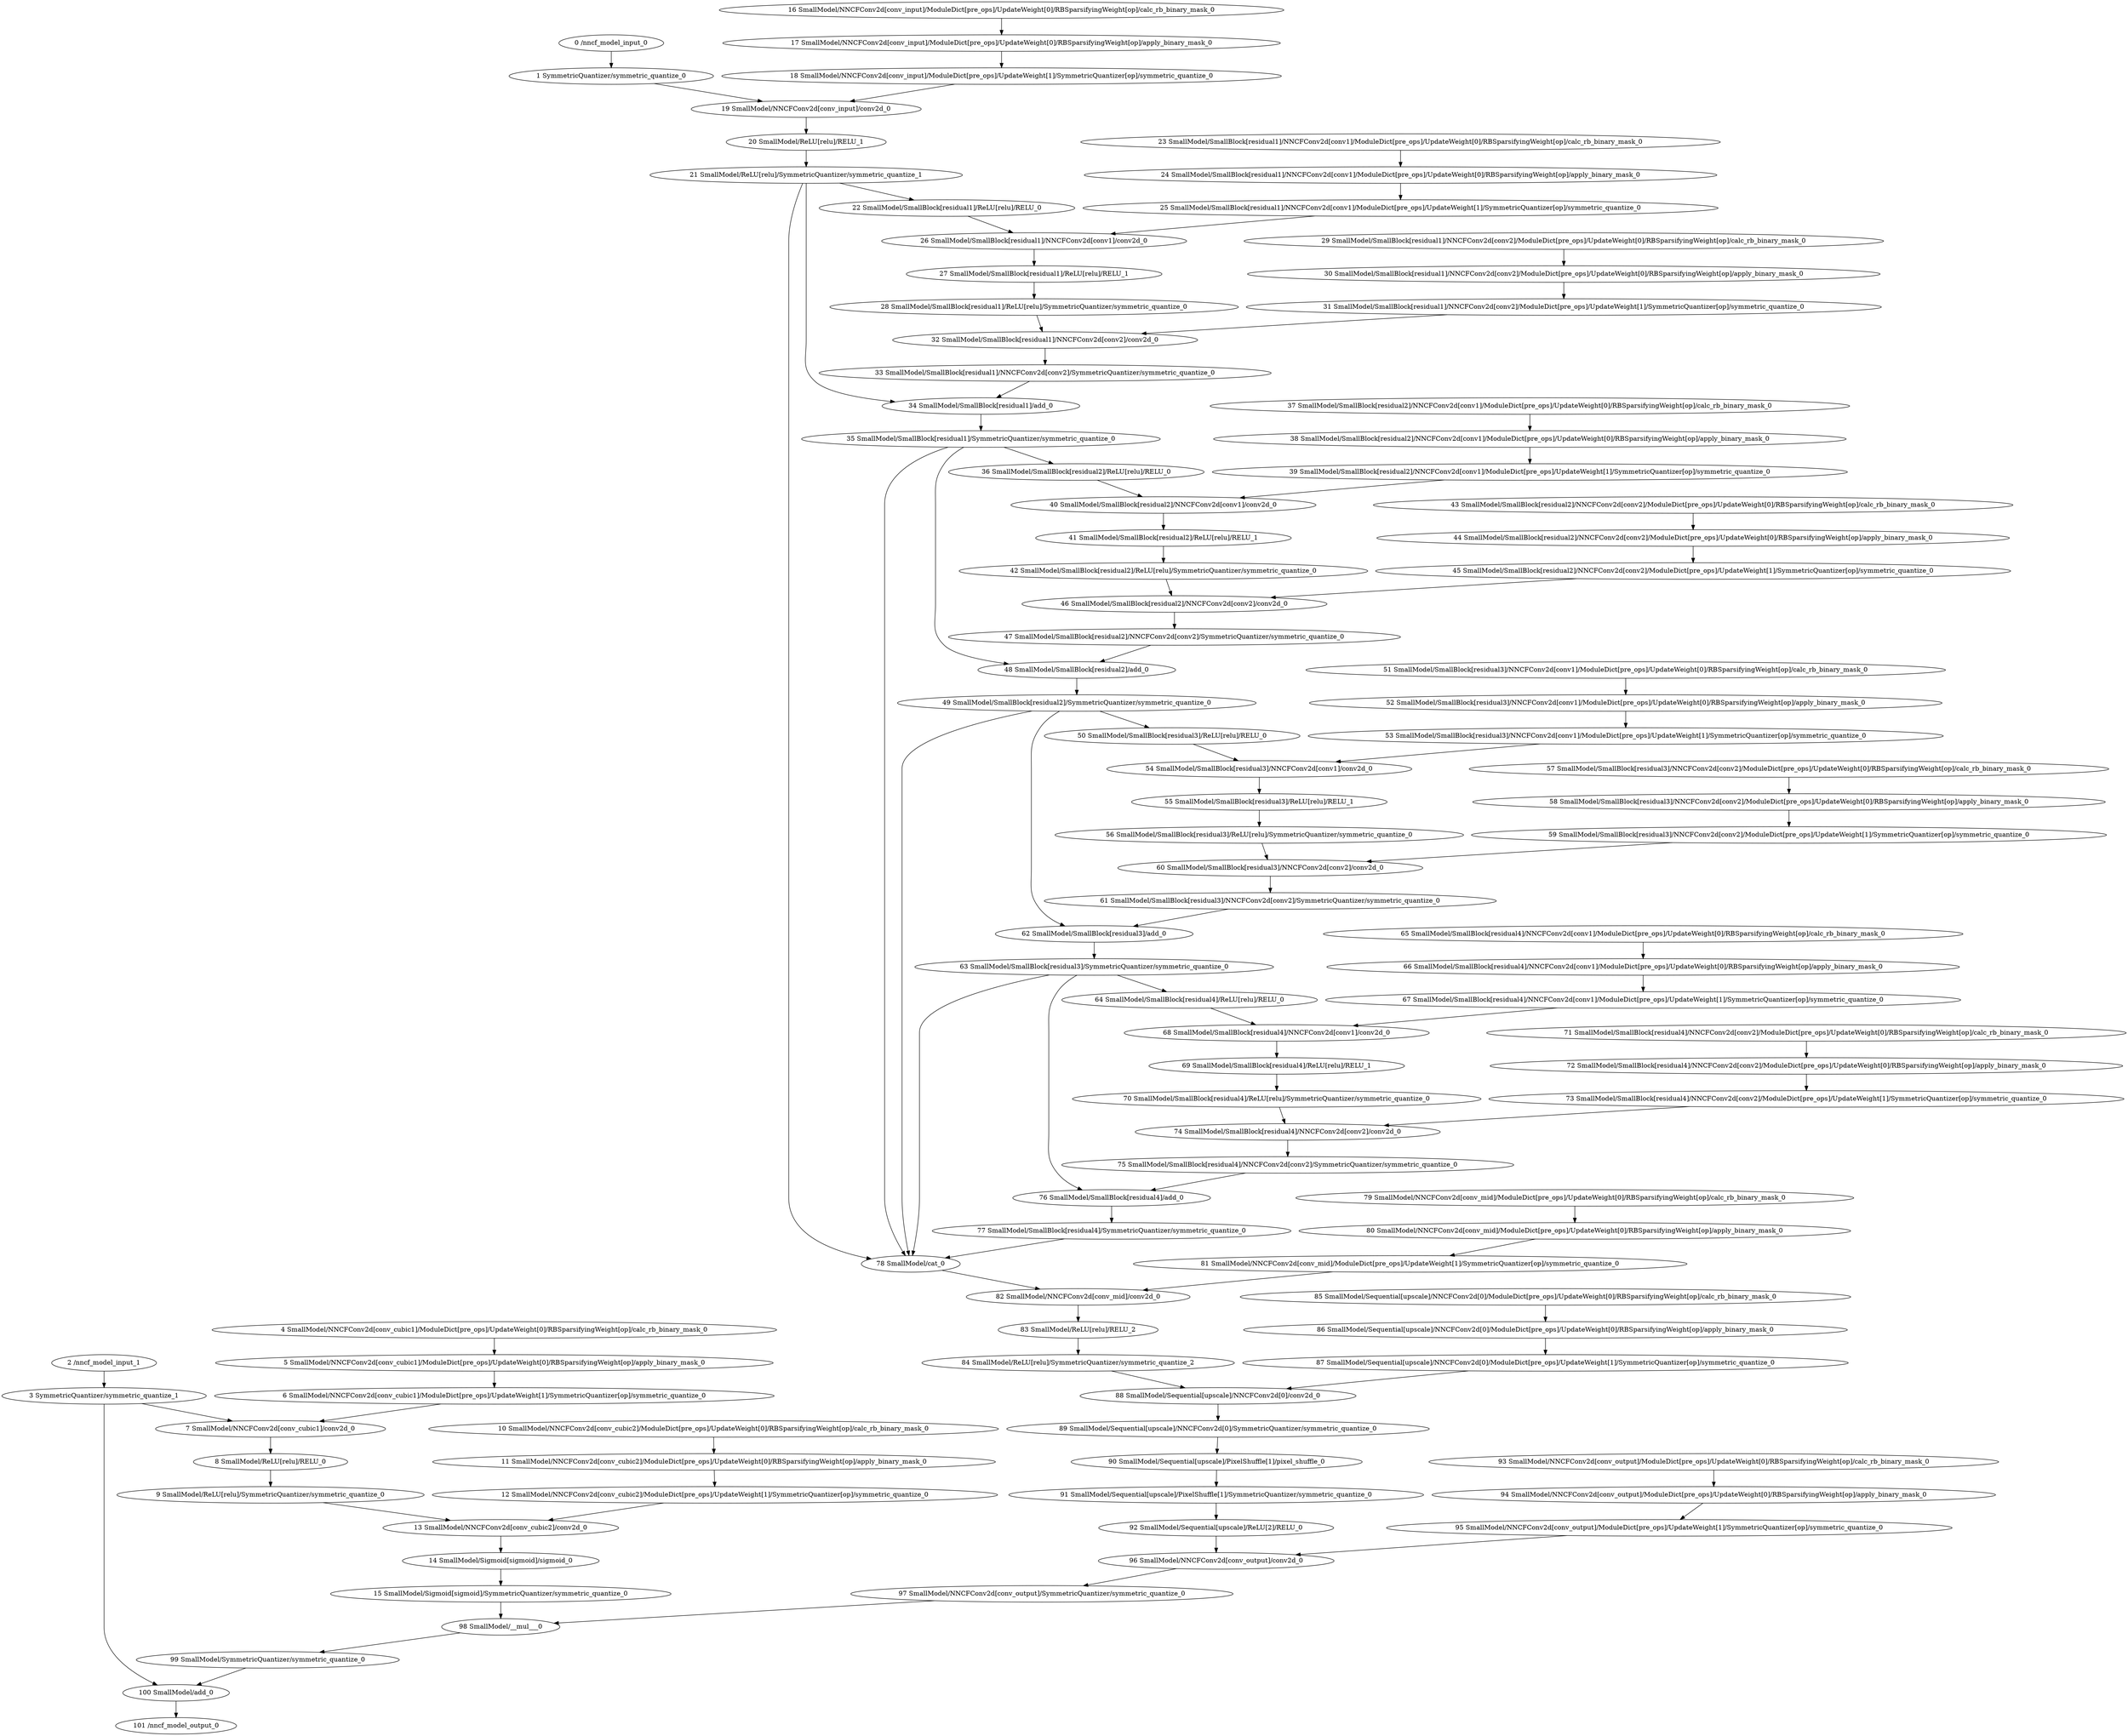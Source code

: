 strict digraph  {
"0 /nncf_model_input_0" [id=0, type=nncf_model_input];
"1 SymmetricQuantizer/symmetric_quantize_0" [id=1, type=symmetric_quantize];
"2 /nncf_model_input_1" [id=2, type=nncf_model_input];
"3 SymmetricQuantizer/symmetric_quantize_1" [id=3, type=symmetric_quantize];
"4 SmallModel/NNCFConv2d[conv_cubic1]/ModuleDict[pre_ops]/UpdateWeight[0]/RBSparsifyingWeight[op]/calc_rb_binary_mask_0" [id=4, type=calc_rb_binary_mask];
"5 SmallModel/NNCFConv2d[conv_cubic1]/ModuleDict[pre_ops]/UpdateWeight[0]/RBSparsifyingWeight[op]/apply_binary_mask_0" [id=5, type=apply_binary_mask];
"6 SmallModel/NNCFConv2d[conv_cubic1]/ModuleDict[pre_ops]/UpdateWeight[1]/SymmetricQuantizer[op]/symmetric_quantize_0" [id=6, type=symmetric_quantize];
"7 SmallModel/NNCFConv2d[conv_cubic1]/conv2d_0" [id=7, type=conv2d];
"8 SmallModel/ReLU[relu]/RELU_0" [id=8, type=RELU];
"9 SmallModel/ReLU[relu]/SymmetricQuantizer/symmetric_quantize_0" [id=9, type=symmetric_quantize];
"10 SmallModel/NNCFConv2d[conv_cubic2]/ModuleDict[pre_ops]/UpdateWeight[0]/RBSparsifyingWeight[op]/calc_rb_binary_mask_0" [id=10, type=calc_rb_binary_mask];
"11 SmallModel/NNCFConv2d[conv_cubic2]/ModuleDict[pre_ops]/UpdateWeight[0]/RBSparsifyingWeight[op]/apply_binary_mask_0" [id=11, type=apply_binary_mask];
"12 SmallModel/NNCFConv2d[conv_cubic2]/ModuleDict[pre_ops]/UpdateWeight[1]/SymmetricQuantizer[op]/symmetric_quantize_0" [id=12, type=symmetric_quantize];
"13 SmallModel/NNCFConv2d[conv_cubic2]/conv2d_0" [id=13, type=conv2d];
"14 SmallModel/Sigmoid[sigmoid]/sigmoid_0" [id=14, type=sigmoid];
"15 SmallModel/Sigmoid[sigmoid]/SymmetricQuantizer/symmetric_quantize_0" [id=15, type=symmetric_quantize];
"16 SmallModel/NNCFConv2d[conv_input]/ModuleDict[pre_ops]/UpdateWeight[0]/RBSparsifyingWeight[op]/calc_rb_binary_mask_0" [id=16, type=calc_rb_binary_mask];
"17 SmallModel/NNCFConv2d[conv_input]/ModuleDict[pre_ops]/UpdateWeight[0]/RBSparsifyingWeight[op]/apply_binary_mask_0" [id=17, type=apply_binary_mask];
"18 SmallModel/NNCFConv2d[conv_input]/ModuleDict[pre_ops]/UpdateWeight[1]/SymmetricQuantizer[op]/symmetric_quantize_0" [id=18, type=symmetric_quantize];
"19 SmallModel/NNCFConv2d[conv_input]/conv2d_0" [id=19, type=conv2d];
"20 SmallModel/ReLU[relu]/RELU_1" [id=20, type=RELU];
"21 SmallModel/ReLU[relu]/SymmetricQuantizer/symmetric_quantize_1" [id=21, type=symmetric_quantize];
"22 SmallModel/SmallBlock[residual1]/ReLU[relu]/RELU_0" [id=22, type=RELU];
"23 SmallModel/SmallBlock[residual1]/NNCFConv2d[conv1]/ModuleDict[pre_ops]/UpdateWeight[0]/RBSparsifyingWeight[op]/calc_rb_binary_mask_0" [id=23, type=calc_rb_binary_mask];
"24 SmallModel/SmallBlock[residual1]/NNCFConv2d[conv1]/ModuleDict[pre_ops]/UpdateWeight[0]/RBSparsifyingWeight[op]/apply_binary_mask_0" [id=24, type=apply_binary_mask];
"25 SmallModel/SmallBlock[residual1]/NNCFConv2d[conv1]/ModuleDict[pre_ops]/UpdateWeight[1]/SymmetricQuantizer[op]/symmetric_quantize_0" [id=25, type=symmetric_quantize];
"26 SmallModel/SmallBlock[residual1]/NNCFConv2d[conv1]/conv2d_0" [id=26, type=conv2d];
"27 SmallModel/SmallBlock[residual1]/ReLU[relu]/RELU_1" [id=27, type=RELU];
"28 SmallModel/SmallBlock[residual1]/ReLU[relu]/SymmetricQuantizer/symmetric_quantize_0" [id=28, type=symmetric_quantize];
"29 SmallModel/SmallBlock[residual1]/NNCFConv2d[conv2]/ModuleDict[pre_ops]/UpdateWeight[0]/RBSparsifyingWeight[op]/calc_rb_binary_mask_0" [id=29, type=calc_rb_binary_mask];
"30 SmallModel/SmallBlock[residual1]/NNCFConv2d[conv2]/ModuleDict[pre_ops]/UpdateWeight[0]/RBSparsifyingWeight[op]/apply_binary_mask_0" [id=30, type=apply_binary_mask];
"31 SmallModel/SmallBlock[residual1]/NNCFConv2d[conv2]/ModuleDict[pre_ops]/UpdateWeight[1]/SymmetricQuantizer[op]/symmetric_quantize_0" [id=31, type=symmetric_quantize];
"32 SmallModel/SmallBlock[residual1]/NNCFConv2d[conv2]/conv2d_0" [id=32, type=conv2d];
"33 SmallModel/SmallBlock[residual1]/NNCFConv2d[conv2]/SymmetricQuantizer/symmetric_quantize_0" [id=33, type=symmetric_quantize];
"34 SmallModel/SmallBlock[residual1]/add_0" [id=34, type=add];
"35 SmallModel/SmallBlock[residual1]/SymmetricQuantizer/symmetric_quantize_0" [id=35, type=symmetric_quantize];
"36 SmallModel/SmallBlock[residual2]/ReLU[relu]/RELU_0" [id=36, type=RELU];
"37 SmallModel/SmallBlock[residual2]/NNCFConv2d[conv1]/ModuleDict[pre_ops]/UpdateWeight[0]/RBSparsifyingWeight[op]/calc_rb_binary_mask_0" [id=37, type=calc_rb_binary_mask];
"38 SmallModel/SmallBlock[residual2]/NNCFConv2d[conv1]/ModuleDict[pre_ops]/UpdateWeight[0]/RBSparsifyingWeight[op]/apply_binary_mask_0" [id=38, type=apply_binary_mask];
"39 SmallModel/SmallBlock[residual2]/NNCFConv2d[conv1]/ModuleDict[pre_ops]/UpdateWeight[1]/SymmetricQuantizer[op]/symmetric_quantize_0" [id=39, type=symmetric_quantize];
"40 SmallModel/SmallBlock[residual2]/NNCFConv2d[conv1]/conv2d_0" [id=40, type=conv2d];
"41 SmallModel/SmallBlock[residual2]/ReLU[relu]/RELU_1" [id=41, type=RELU];
"42 SmallModel/SmallBlock[residual2]/ReLU[relu]/SymmetricQuantizer/symmetric_quantize_0" [id=42, type=symmetric_quantize];
"43 SmallModel/SmallBlock[residual2]/NNCFConv2d[conv2]/ModuleDict[pre_ops]/UpdateWeight[0]/RBSparsifyingWeight[op]/calc_rb_binary_mask_0" [id=43, type=calc_rb_binary_mask];
"44 SmallModel/SmallBlock[residual2]/NNCFConv2d[conv2]/ModuleDict[pre_ops]/UpdateWeight[0]/RBSparsifyingWeight[op]/apply_binary_mask_0" [id=44, type=apply_binary_mask];
"45 SmallModel/SmallBlock[residual2]/NNCFConv2d[conv2]/ModuleDict[pre_ops]/UpdateWeight[1]/SymmetricQuantizer[op]/symmetric_quantize_0" [id=45, type=symmetric_quantize];
"46 SmallModel/SmallBlock[residual2]/NNCFConv2d[conv2]/conv2d_0" [id=46, type=conv2d];
"47 SmallModel/SmallBlock[residual2]/NNCFConv2d[conv2]/SymmetricQuantizer/symmetric_quantize_0" [id=47, type=symmetric_quantize];
"48 SmallModel/SmallBlock[residual2]/add_0" [id=48, type=add];
"49 SmallModel/SmallBlock[residual2]/SymmetricQuantizer/symmetric_quantize_0" [id=49, type=symmetric_quantize];
"50 SmallModel/SmallBlock[residual3]/ReLU[relu]/RELU_0" [id=50, type=RELU];
"51 SmallModel/SmallBlock[residual3]/NNCFConv2d[conv1]/ModuleDict[pre_ops]/UpdateWeight[0]/RBSparsifyingWeight[op]/calc_rb_binary_mask_0" [id=51, type=calc_rb_binary_mask];
"52 SmallModel/SmallBlock[residual3]/NNCFConv2d[conv1]/ModuleDict[pre_ops]/UpdateWeight[0]/RBSparsifyingWeight[op]/apply_binary_mask_0" [id=52, type=apply_binary_mask];
"53 SmallModel/SmallBlock[residual3]/NNCFConv2d[conv1]/ModuleDict[pre_ops]/UpdateWeight[1]/SymmetricQuantizer[op]/symmetric_quantize_0" [id=53, type=symmetric_quantize];
"54 SmallModel/SmallBlock[residual3]/NNCFConv2d[conv1]/conv2d_0" [id=54, type=conv2d];
"55 SmallModel/SmallBlock[residual3]/ReLU[relu]/RELU_1" [id=55, type=RELU];
"56 SmallModel/SmallBlock[residual3]/ReLU[relu]/SymmetricQuantizer/symmetric_quantize_0" [id=56, type=symmetric_quantize];
"57 SmallModel/SmallBlock[residual3]/NNCFConv2d[conv2]/ModuleDict[pre_ops]/UpdateWeight[0]/RBSparsifyingWeight[op]/calc_rb_binary_mask_0" [id=57, type=calc_rb_binary_mask];
"58 SmallModel/SmallBlock[residual3]/NNCFConv2d[conv2]/ModuleDict[pre_ops]/UpdateWeight[0]/RBSparsifyingWeight[op]/apply_binary_mask_0" [id=58, type=apply_binary_mask];
"59 SmallModel/SmallBlock[residual3]/NNCFConv2d[conv2]/ModuleDict[pre_ops]/UpdateWeight[1]/SymmetricQuantizer[op]/symmetric_quantize_0" [id=59, type=symmetric_quantize];
"60 SmallModel/SmallBlock[residual3]/NNCFConv2d[conv2]/conv2d_0" [id=60, type=conv2d];
"61 SmallModel/SmallBlock[residual3]/NNCFConv2d[conv2]/SymmetricQuantizer/symmetric_quantize_0" [id=61, type=symmetric_quantize];
"62 SmallModel/SmallBlock[residual3]/add_0" [id=62, type=add];
"63 SmallModel/SmallBlock[residual3]/SymmetricQuantizer/symmetric_quantize_0" [id=63, type=symmetric_quantize];
"64 SmallModel/SmallBlock[residual4]/ReLU[relu]/RELU_0" [id=64, type=RELU];
"65 SmallModel/SmallBlock[residual4]/NNCFConv2d[conv1]/ModuleDict[pre_ops]/UpdateWeight[0]/RBSparsifyingWeight[op]/calc_rb_binary_mask_0" [id=65, type=calc_rb_binary_mask];
"66 SmallModel/SmallBlock[residual4]/NNCFConv2d[conv1]/ModuleDict[pre_ops]/UpdateWeight[0]/RBSparsifyingWeight[op]/apply_binary_mask_0" [id=66, type=apply_binary_mask];
"67 SmallModel/SmallBlock[residual4]/NNCFConv2d[conv1]/ModuleDict[pre_ops]/UpdateWeight[1]/SymmetricQuantizer[op]/symmetric_quantize_0" [id=67, type=symmetric_quantize];
"68 SmallModel/SmallBlock[residual4]/NNCFConv2d[conv1]/conv2d_0" [id=68, type=conv2d];
"69 SmallModel/SmallBlock[residual4]/ReLU[relu]/RELU_1" [id=69, type=RELU];
"70 SmallModel/SmallBlock[residual4]/ReLU[relu]/SymmetricQuantizer/symmetric_quantize_0" [id=70, type=symmetric_quantize];
"71 SmallModel/SmallBlock[residual4]/NNCFConv2d[conv2]/ModuleDict[pre_ops]/UpdateWeight[0]/RBSparsifyingWeight[op]/calc_rb_binary_mask_0" [id=71, type=calc_rb_binary_mask];
"72 SmallModel/SmallBlock[residual4]/NNCFConv2d[conv2]/ModuleDict[pre_ops]/UpdateWeight[0]/RBSparsifyingWeight[op]/apply_binary_mask_0" [id=72, type=apply_binary_mask];
"73 SmallModel/SmallBlock[residual4]/NNCFConv2d[conv2]/ModuleDict[pre_ops]/UpdateWeight[1]/SymmetricQuantizer[op]/symmetric_quantize_0" [id=73, type=symmetric_quantize];
"74 SmallModel/SmallBlock[residual4]/NNCFConv2d[conv2]/conv2d_0" [id=74, type=conv2d];
"75 SmallModel/SmallBlock[residual4]/NNCFConv2d[conv2]/SymmetricQuantizer/symmetric_quantize_0" [id=75, type=symmetric_quantize];
"76 SmallModel/SmallBlock[residual4]/add_0" [id=76, type=add];
"77 SmallModel/SmallBlock[residual4]/SymmetricQuantizer/symmetric_quantize_0" [id=77, type=symmetric_quantize];
"78 SmallModel/cat_0" [id=78, type=cat];
"79 SmallModel/NNCFConv2d[conv_mid]/ModuleDict[pre_ops]/UpdateWeight[0]/RBSparsifyingWeight[op]/calc_rb_binary_mask_0" [id=79, type=calc_rb_binary_mask];
"80 SmallModel/NNCFConv2d[conv_mid]/ModuleDict[pre_ops]/UpdateWeight[0]/RBSparsifyingWeight[op]/apply_binary_mask_0" [id=80, type=apply_binary_mask];
"81 SmallModel/NNCFConv2d[conv_mid]/ModuleDict[pre_ops]/UpdateWeight[1]/SymmetricQuantizer[op]/symmetric_quantize_0" [id=81, type=symmetric_quantize];
"82 SmallModel/NNCFConv2d[conv_mid]/conv2d_0" [id=82, type=conv2d];
"83 SmallModel/ReLU[relu]/RELU_2" [id=83, type=RELU];
"84 SmallModel/ReLU[relu]/SymmetricQuantizer/symmetric_quantize_2" [id=84, type=symmetric_quantize];
"85 SmallModel/Sequential[upscale]/NNCFConv2d[0]/ModuleDict[pre_ops]/UpdateWeight[0]/RBSparsifyingWeight[op]/calc_rb_binary_mask_0" [id=85, type=calc_rb_binary_mask];
"86 SmallModel/Sequential[upscale]/NNCFConv2d[0]/ModuleDict[pre_ops]/UpdateWeight[0]/RBSparsifyingWeight[op]/apply_binary_mask_0" [id=86, type=apply_binary_mask];
"87 SmallModel/Sequential[upscale]/NNCFConv2d[0]/ModuleDict[pre_ops]/UpdateWeight[1]/SymmetricQuantizer[op]/symmetric_quantize_0" [id=87, type=symmetric_quantize];
"88 SmallModel/Sequential[upscale]/NNCFConv2d[0]/conv2d_0" [id=88, type=conv2d];
"89 SmallModel/Sequential[upscale]/NNCFConv2d[0]/SymmetricQuantizer/symmetric_quantize_0" [id=89, type=symmetric_quantize];
"90 SmallModel/Sequential[upscale]/PixelShuffle[1]/pixel_shuffle_0" [id=90, type=pixel_shuffle];
"91 SmallModel/Sequential[upscale]/PixelShuffle[1]/SymmetricQuantizer/symmetric_quantize_0" [id=91, type=symmetric_quantize];
"92 SmallModel/Sequential[upscale]/ReLU[2]/RELU_0" [id=92, type=RELU];
"93 SmallModel/NNCFConv2d[conv_output]/ModuleDict[pre_ops]/UpdateWeight[0]/RBSparsifyingWeight[op]/calc_rb_binary_mask_0" [id=93, type=calc_rb_binary_mask];
"94 SmallModel/NNCFConv2d[conv_output]/ModuleDict[pre_ops]/UpdateWeight[0]/RBSparsifyingWeight[op]/apply_binary_mask_0" [id=94, type=apply_binary_mask];
"95 SmallModel/NNCFConv2d[conv_output]/ModuleDict[pre_ops]/UpdateWeight[1]/SymmetricQuantizer[op]/symmetric_quantize_0" [id=95, type=symmetric_quantize];
"96 SmallModel/NNCFConv2d[conv_output]/conv2d_0" [id=96, type=conv2d];
"97 SmallModel/NNCFConv2d[conv_output]/SymmetricQuantizer/symmetric_quantize_0" [id=97, type=symmetric_quantize];
"98 SmallModel/__mul___0" [id=98, type=__mul__];
"99 SmallModel/SymmetricQuantizer/symmetric_quantize_0" [id=99, type=symmetric_quantize];
"100 SmallModel/add_0" [id=100, type=add];
"101 /nncf_model_output_0" [id=101, type=nncf_model_output];
"0 /nncf_model_input_0" -> "1 SymmetricQuantizer/symmetric_quantize_0";
"2 /nncf_model_input_1" -> "3 SymmetricQuantizer/symmetric_quantize_1";
"3 SymmetricQuantizer/symmetric_quantize_1" -> "7 SmallModel/NNCFConv2d[conv_cubic1]/conv2d_0";
"4 SmallModel/NNCFConv2d[conv_cubic1]/ModuleDict[pre_ops]/UpdateWeight[0]/RBSparsifyingWeight[op]/calc_rb_binary_mask_0" -> "5 SmallModel/NNCFConv2d[conv_cubic1]/ModuleDict[pre_ops]/UpdateWeight[0]/RBSparsifyingWeight[op]/apply_binary_mask_0";
"5 SmallModel/NNCFConv2d[conv_cubic1]/ModuleDict[pre_ops]/UpdateWeight[0]/RBSparsifyingWeight[op]/apply_binary_mask_0" -> "6 SmallModel/NNCFConv2d[conv_cubic1]/ModuleDict[pre_ops]/UpdateWeight[1]/SymmetricQuantizer[op]/symmetric_quantize_0";
"6 SmallModel/NNCFConv2d[conv_cubic1]/ModuleDict[pre_ops]/UpdateWeight[1]/SymmetricQuantizer[op]/symmetric_quantize_0" -> "7 SmallModel/NNCFConv2d[conv_cubic1]/conv2d_0";
"7 SmallModel/NNCFConv2d[conv_cubic1]/conv2d_0" -> "8 SmallModel/ReLU[relu]/RELU_0";
"8 SmallModel/ReLU[relu]/RELU_0" -> "9 SmallModel/ReLU[relu]/SymmetricQuantizer/symmetric_quantize_0";
"1 SymmetricQuantizer/symmetric_quantize_0" -> "19 SmallModel/NNCFConv2d[conv_input]/conv2d_0";
"9 SmallModel/ReLU[relu]/SymmetricQuantizer/symmetric_quantize_0" -> "13 SmallModel/NNCFConv2d[conv_cubic2]/conv2d_0";
"10 SmallModel/NNCFConv2d[conv_cubic2]/ModuleDict[pre_ops]/UpdateWeight[0]/RBSparsifyingWeight[op]/calc_rb_binary_mask_0" -> "11 SmallModel/NNCFConv2d[conv_cubic2]/ModuleDict[pre_ops]/UpdateWeight[0]/RBSparsifyingWeight[op]/apply_binary_mask_0";
"11 SmallModel/NNCFConv2d[conv_cubic2]/ModuleDict[pre_ops]/UpdateWeight[0]/RBSparsifyingWeight[op]/apply_binary_mask_0" -> "12 SmallModel/NNCFConv2d[conv_cubic2]/ModuleDict[pre_ops]/UpdateWeight[1]/SymmetricQuantizer[op]/symmetric_quantize_0";
"12 SmallModel/NNCFConv2d[conv_cubic2]/ModuleDict[pre_ops]/UpdateWeight[1]/SymmetricQuantizer[op]/symmetric_quantize_0" -> "13 SmallModel/NNCFConv2d[conv_cubic2]/conv2d_0";
"13 SmallModel/NNCFConv2d[conv_cubic2]/conv2d_0" -> "14 SmallModel/Sigmoid[sigmoid]/sigmoid_0";
"14 SmallModel/Sigmoid[sigmoid]/sigmoid_0" -> "15 SmallModel/Sigmoid[sigmoid]/SymmetricQuantizer/symmetric_quantize_0";
"15 SmallModel/Sigmoid[sigmoid]/SymmetricQuantizer/symmetric_quantize_0" -> "98 SmallModel/__mul___0";
"16 SmallModel/NNCFConv2d[conv_input]/ModuleDict[pre_ops]/UpdateWeight[0]/RBSparsifyingWeight[op]/calc_rb_binary_mask_0" -> "17 SmallModel/NNCFConv2d[conv_input]/ModuleDict[pre_ops]/UpdateWeight[0]/RBSparsifyingWeight[op]/apply_binary_mask_0";
"17 SmallModel/NNCFConv2d[conv_input]/ModuleDict[pre_ops]/UpdateWeight[0]/RBSparsifyingWeight[op]/apply_binary_mask_0" -> "18 SmallModel/NNCFConv2d[conv_input]/ModuleDict[pre_ops]/UpdateWeight[1]/SymmetricQuantizer[op]/symmetric_quantize_0";
"18 SmallModel/NNCFConv2d[conv_input]/ModuleDict[pre_ops]/UpdateWeight[1]/SymmetricQuantizer[op]/symmetric_quantize_0" -> "19 SmallModel/NNCFConv2d[conv_input]/conv2d_0";
"19 SmallModel/NNCFConv2d[conv_input]/conv2d_0" -> "20 SmallModel/ReLU[relu]/RELU_1";
"20 SmallModel/ReLU[relu]/RELU_1" -> "21 SmallModel/ReLU[relu]/SymmetricQuantizer/symmetric_quantize_1";
"21 SmallModel/ReLU[relu]/SymmetricQuantizer/symmetric_quantize_1" -> "22 SmallModel/SmallBlock[residual1]/ReLU[relu]/RELU_0";
"21 SmallModel/ReLU[relu]/SymmetricQuantizer/symmetric_quantize_1" -> "34 SmallModel/SmallBlock[residual1]/add_0";
"21 SmallModel/ReLU[relu]/SymmetricQuantizer/symmetric_quantize_1" -> "78 SmallModel/cat_0";
"22 SmallModel/SmallBlock[residual1]/ReLU[relu]/RELU_0" -> "26 SmallModel/SmallBlock[residual1]/NNCFConv2d[conv1]/conv2d_0";
"23 SmallModel/SmallBlock[residual1]/NNCFConv2d[conv1]/ModuleDict[pre_ops]/UpdateWeight[0]/RBSparsifyingWeight[op]/calc_rb_binary_mask_0" -> "24 SmallModel/SmallBlock[residual1]/NNCFConv2d[conv1]/ModuleDict[pre_ops]/UpdateWeight[0]/RBSparsifyingWeight[op]/apply_binary_mask_0";
"24 SmallModel/SmallBlock[residual1]/NNCFConv2d[conv1]/ModuleDict[pre_ops]/UpdateWeight[0]/RBSparsifyingWeight[op]/apply_binary_mask_0" -> "25 SmallModel/SmallBlock[residual1]/NNCFConv2d[conv1]/ModuleDict[pre_ops]/UpdateWeight[1]/SymmetricQuantizer[op]/symmetric_quantize_0";
"25 SmallModel/SmallBlock[residual1]/NNCFConv2d[conv1]/ModuleDict[pre_ops]/UpdateWeight[1]/SymmetricQuantizer[op]/symmetric_quantize_0" -> "26 SmallModel/SmallBlock[residual1]/NNCFConv2d[conv1]/conv2d_0";
"26 SmallModel/SmallBlock[residual1]/NNCFConv2d[conv1]/conv2d_0" -> "27 SmallModel/SmallBlock[residual1]/ReLU[relu]/RELU_1";
"27 SmallModel/SmallBlock[residual1]/ReLU[relu]/RELU_1" -> "28 SmallModel/SmallBlock[residual1]/ReLU[relu]/SymmetricQuantizer/symmetric_quantize_0";
"28 SmallModel/SmallBlock[residual1]/ReLU[relu]/SymmetricQuantizer/symmetric_quantize_0" -> "32 SmallModel/SmallBlock[residual1]/NNCFConv2d[conv2]/conv2d_0";
"29 SmallModel/SmallBlock[residual1]/NNCFConv2d[conv2]/ModuleDict[pre_ops]/UpdateWeight[0]/RBSparsifyingWeight[op]/calc_rb_binary_mask_0" -> "30 SmallModel/SmallBlock[residual1]/NNCFConv2d[conv2]/ModuleDict[pre_ops]/UpdateWeight[0]/RBSparsifyingWeight[op]/apply_binary_mask_0";
"30 SmallModel/SmallBlock[residual1]/NNCFConv2d[conv2]/ModuleDict[pre_ops]/UpdateWeight[0]/RBSparsifyingWeight[op]/apply_binary_mask_0" -> "31 SmallModel/SmallBlock[residual1]/NNCFConv2d[conv2]/ModuleDict[pre_ops]/UpdateWeight[1]/SymmetricQuantizer[op]/symmetric_quantize_0";
"3 SymmetricQuantizer/symmetric_quantize_1" -> "100 SmallModel/add_0";
"31 SmallModel/SmallBlock[residual1]/NNCFConv2d[conv2]/ModuleDict[pre_ops]/UpdateWeight[1]/SymmetricQuantizer[op]/symmetric_quantize_0" -> "32 SmallModel/SmallBlock[residual1]/NNCFConv2d[conv2]/conv2d_0";
"32 SmallModel/SmallBlock[residual1]/NNCFConv2d[conv2]/conv2d_0" -> "33 SmallModel/SmallBlock[residual1]/NNCFConv2d[conv2]/SymmetricQuantizer/symmetric_quantize_0";
"33 SmallModel/SmallBlock[residual1]/NNCFConv2d[conv2]/SymmetricQuantizer/symmetric_quantize_0" -> "34 SmallModel/SmallBlock[residual1]/add_0";
"34 SmallModel/SmallBlock[residual1]/add_0" -> "35 SmallModel/SmallBlock[residual1]/SymmetricQuantizer/symmetric_quantize_0";
"35 SmallModel/SmallBlock[residual1]/SymmetricQuantizer/symmetric_quantize_0" -> "36 SmallModel/SmallBlock[residual2]/ReLU[relu]/RELU_0";
"35 SmallModel/SmallBlock[residual1]/SymmetricQuantizer/symmetric_quantize_0" -> "48 SmallModel/SmallBlock[residual2]/add_0";
"35 SmallModel/SmallBlock[residual1]/SymmetricQuantizer/symmetric_quantize_0" -> "78 SmallModel/cat_0";
"36 SmallModel/SmallBlock[residual2]/ReLU[relu]/RELU_0" -> "40 SmallModel/SmallBlock[residual2]/NNCFConv2d[conv1]/conv2d_0";
"37 SmallModel/SmallBlock[residual2]/NNCFConv2d[conv1]/ModuleDict[pre_ops]/UpdateWeight[0]/RBSparsifyingWeight[op]/calc_rb_binary_mask_0" -> "38 SmallModel/SmallBlock[residual2]/NNCFConv2d[conv1]/ModuleDict[pre_ops]/UpdateWeight[0]/RBSparsifyingWeight[op]/apply_binary_mask_0";
"38 SmallModel/SmallBlock[residual2]/NNCFConv2d[conv1]/ModuleDict[pre_ops]/UpdateWeight[0]/RBSparsifyingWeight[op]/apply_binary_mask_0" -> "39 SmallModel/SmallBlock[residual2]/NNCFConv2d[conv1]/ModuleDict[pre_ops]/UpdateWeight[1]/SymmetricQuantizer[op]/symmetric_quantize_0";
"39 SmallModel/SmallBlock[residual2]/NNCFConv2d[conv1]/ModuleDict[pre_ops]/UpdateWeight[1]/SymmetricQuantizer[op]/symmetric_quantize_0" -> "40 SmallModel/SmallBlock[residual2]/NNCFConv2d[conv1]/conv2d_0";
"40 SmallModel/SmallBlock[residual2]/NNCFConv2d[conv1]/conv2d_0" -> "41 SmallModel/SmallBlock[residual2]/ReLU[relu]/RELU_1";
"41 SmallModel/SmallBlock[residual2]/ReLU[relu]/RELU_1" -> "42 SmallModel/SmallBlock[residual2]/ReLU[relu]/SymmetricQuantizer/symmetric_quantize_0";
"42 SmallModel/SmallBlock[residual2]/ReLU[relu]/SymmetricQuantizer/symmetric_quantize_0" -> "46 SmallModel/SmallBlock[residual2]/NNCFConv2d[conv2]/conv2d_0";
"43 SmallModel/SmallBlock[residual2]/NNCFConv2d[conv2]/ModuleDict[pre_ops]/UpdateWeight[0]/RBSparsifyingWeight[op]/calc_rb_binary_mask_0" -> "44 SmallModel/SmallBlock[residual2]/NNCFConv2d[conv2]/ModuleDict[pre_ops]/UpdateWeight[0]/RBSparsifyingWeight[op]/apply_binary_mask_0";
"44 SmallModel/SmallBlock[residual2]/NNCFConv2d[conv2]/ModuleDict[pre_ops]/UpdateWeight[0]/RBSparsifyingWeight[op]/apply_binary_mask_0" -> "45 SmallModel/SmallBlock[residual2]/NNCFConv2d[conv2]/ModuleDict[pre_ops]/UpdateWeight[1]/SymmetricQuantizer[op]/symmetric_quantize_0";
"45 SmallModel/SmallBlock[residual2]/NNCFConv2d[conv2]/ModuleDict[pre_ops]/UpdateWeight[1]/SymmetricQuantizer[op]/symmetric_quantize_0" -> "46 SmallModel/SmallBlock[residual2]/NNCFConv2d[conv2]/conv2d_0";
"46 SmallModel/SmallBlock[residual2]/NNCFConv2d[conv2]/conv2d_0" -> "47 SmallModel/SmallBlock[residual2]/NNCFConv2d[conv2]/SymmetricQuantizer/symmetric_quantize_0";
"47 SmallModel/SmallBlock[residual2]/NNCFConv2d[conv2]/SymmetricQuantizer/symmetric_quantize_0" -> "48 SmallModel/SmallBlock[residual2]/add_0";
"48 SmallModel/SmallBlock[residual2]/add_0" -> "49 SmallModel/SmallBlock[residual2]/SymmetricQuantizer/symmetric_quantize_0";
"49 SmallModel/SmallBlock[residual2]/SymmetricQuantizer/symmetric_quantize_0" -> "50 SmallModel/SmallBlock[residual3]/ReLU[relu]/RELU_0";
"49 SmallModel/SmallBlock[residual2]/SymmetricQuantizer/symmetric_quantize_0" -> "62 SmallModel/SmallBlock[residual3]/add_0";
"49 SmallModel/SmallBlock[residual2]/SymmetricQuantizer/symmetric_quantize_0" -> "78 SmallModel/cat_0";
"50 SmallModel/SmallBlock[residual3]/ReLU[relu]/RELU_0" -> "54 SmallModel/SmallBlock[residual3]/NNCFConv2d[conv1]/conv2d_0";
"51 SmallModel/SmallBlock[residual3]/NNCFConv2d[conv1]/ModuleDict[pre_ops]/UpdateWeight[0]/RBSparsifyingWeight[op]/calc_rb_binary_mask_0" -> "52 SmallModel/SmallBlock[residual3]/NNCFConv2d[conv1]/ModuleDict[pre_ops]/UpdateWeight[0]/RBSparsifyingWeight[op]/apply_binary_mask_0";
"52 SmallModel/SmallBlock[residual3]/NNCFConv2d[conv1]/ModuleDict[pre_ops]/UpdateWeight[0]/RBSparsifyingWeight[op]/apply_binary_mask_0" -> "53 SmallModel/SmallBlock[residual3]/NNCFConv2d[conv1]/ModuleDict[pre_ops]/UpdateWeight[1]/SymmetricQuantizer[op]/symmetric_quantize_0";
"53 SmallModel/SmallBlock[residual3]/NNCFConv2d[conv1]/ModuleDict[pre_ops]/UpdateWeight[1]/SymmetricQuantizer[op]/symmetric_quantize_0" -> "54 SmallModel/SmallBlock[residual3]/NNCFConv2d[conv1]/conv2d_0";
"54 SmallModel/SmallBlock[residual3]/NNCFConv2d[conv1]/conv2d_0" -> "55 SmallModel/SmallBlock[residual3]/ReLU[relu]/RELU_1";
"55 SmallModel/SmallBlock[residual3]/ReLU[relu]/RELU_1" -> "56 SmallModel/SmallBlock[residual3]/ReLU[relu]/SymmetricQuantizer/symmetric_quantize_0";
"56 SmallModel/SmallBlock[residual3]/ReLU[relu]/SymmetricQuantizer/symmetric_quantize_0" -> "60 SmallModel/SmallBlock[residual3]/NNCFConv2d[conv2]/conv2d_0";
"57 SmallModel/SmallBlock[residual3]/NNCFConv2d[conv2]/ModuleDict[pre_ops]/UpdateWeight[0]/RBSparsifyingWeight[op]/calc_rb_binary_mask_0" -> "58 SmallModel/SmallBlock[residual3]/NNCFConv2d[conv2]/ModuleDict[pre_ops]/UpdateWeight[0]/RBSparsifyingWeight[op]/apply_binary_mask_0";
"58 SmallModel/SmallBlock[residual3]/NNCFConv2d[conv2]/ModuleDict[pre_ops]/UpdateWeight[0]/RBSparsifyingWeight[op]/apply_binary_mask_0" -> "59 SmallModel/SmallBlock[residual3]/NNCFConv2d[conv2]/ModuleDict[pre_ops]/UpdateWeight[1]/SymmetricQuantizer[op]/symmetric_quantize_0";
"59 SmallModel/SmallBlock[residual3]/NNCFConv2d[conv2]/ModuleDict[pre_ops]/UpdateWeight[1]/SymmetricQuantizer[op]/symmetric_quantize_0" -> "60 SmallModel/SmallBlock[residual3]/NNCFConv2d[conv2]/conv2d_0";
"60 SmallModel/SmallBlock[residual3]/NNCFConv2d[conv2]/conv2d_0" -> "61 SmallModel/SmallBlock[residual3]/NNCFConv2d[conv2]/SymmetricQuantizer/symmetric_quantize_0";
"61 SmallModel/SmallBlock[residual3]/NNCFConv2d[conv2]/SymmetricQuantizer/symmetric_quantize_0" -> "62 SmallModel/SmallBlock[residual3]/add_0";
"62 SmallModel/SmallBlock[residual3]/add_0" -> "63 SmallModel/SmallBlock[residual3]/SymmetricQuantizer/symmetric_quantize_0";
"63 SmallModel/SmallBlock[residual3]/SymmetricQuantizer/symmetric_quantize_0" -> "64 SmallModel/SmallBlock[residual4]/ReLU[relu]/RELU_0";
"63 SmallModel/SmallBlock[residual3]/SymmetricQuantizer/symmetric_quantize_0" -> "76 SmallModel/SmallBlock[residual4]/add_0";
"63 SmallModel/SmallBlock[residual3]/SymmetricQuantizer/symmetric_quantize_0" -> "78 SmallModel/cat_0";
"64 SmallModel/SmallBlock[residual4]/ReLU[relu]/RELU_0" -> "68 SmallModel/SmallBlock[residual4]/NNCFConv2d[conv1]/conv2d_0";
"65 SmallModel/SmallBlock[residual4]/NNCFConv2d[conv1]/ModuleDict[pre_ops]/UpdateWeight[0]/RBSparsifyingWeight[op]/calc_rb_binary_mask_0" -> "66 SmallModel/SmallBlock[residual4]/NNCFConv2d[conv1]/ModuleDict[pre_ops]/UpdateWeight[0]/RBSparsifyingWeight[op]/apply_binary_mask_0";
"66 SmallModel/SmallBlock[residual4]/NNCFConv2d[conv1]/ModuleDict[pre_ops]/UpdateWeight[0]/RBSparsifyingWeight[op]/apply_binary_mask_0" -> "67 SmallModel/SmallBlock[residual4]/NNCFConv2d[conv1]/ModuleDict[pre_ops]/UpdateWeight[1]/SymmetricQuantizer[op]/symmetric_quantize_0";
"67 SmallModel/SmallBlock[residual4]/NNCFConv2d[conv1]/ModuleDict[pre_ops]/UpdateWeight[1]/SymmetricQuantizer[op]/symmetric_quantize_0" -> "68 SmallModel/SmallBlock[residual4]/NNCFConv2d[conv1]/conv2d_0";
"68 SmallModel/SmallBlock[residual4]/NNCFConv2d[conv1]/conv2d_0" -> "69 SmallModel/SmallBlock[residual4]/ReLU[relu]/RELU_1";
"69 SmallModel/SmallBlock[residual4]/ReLU[relu]/RELU_1" -> "70 SmallModel/SmallBlock[residual4]/ReLU[relu]/SymmetricQuantizer/symmetric_quantize_0";
"70 SmallModel/SmallBlock[residual4]/ReLU[relu]/SymmetricQuantizer/symmetric_quantize_0" -> "74 SmallModel/SmallBlock[residual4]/NNCFConv2d[conv2]/conv2d_0";
"71 SmallModel/SmallBlock[residual4]/NNCFConv2d[conv2]/ModuleDict[pre_ops]/UpdateWeight[0]/RBSparsifyingWeight[op]/calc_rb_binary_mask_0" -> "72 SmallModel/SmallBlock[residual4]/NNCFConv2d[conv2]/ModuleDict[pre_ops]/UpdateWeight[0]/RBSparsifyingWeight[op]/apply_binary_mask_0";
"72 SmallModel/SmallBlock[residual4]/NNCFConv2d[conv2]/ModuleDict[pre_ops]/UpdateWeight[0]/RBSparsifyingWeight[op]/apply_binary_mask_0" -> "73 SmallModel/SmallBlock[residual4]/NNCFConv2d[conv2]/ModuleDict[pre_ops]/UpdateWeight[1]/SymmetricQuantizer[op]/symmetric_quantize_0";
"73 SmallModel/SmallBlock[residual4]/NNCFConv2d[conv2]/ModuleDict[pre_ops]/UpdateWeight[1]/SymmetricQuantizer[op]/symmetric_quantize_0" -> "74 SmallModel/SmallBlock[residual4]/NNCFConv2d[conv2]/conv2d_0";
"74 SmallModel/SmallBlock[residual4]/NNCFConv2d[conv2]/conv2d_0" -> "75 SmallModel/SmallBlock[residual4]/NNCFConv2d[conv2]/SymmetricQuantizer/symmetric_quantize_0";
"75 SmallModel/SmallBlock[residual4]/NNCFConv2d[conv2]/SymmetricQuantizer/symmetric_quantize_0" -> "76 SmallModel/SmallBlock[residual4]/add_0";
"76 SmallModel/SmallBlock[residual4]/add_0" -> "77 SmallModel/SmallBlock[residual4]/SymmetricQuantizer/symmetric_quantize_0";
"77 SmallModel/SmallBlock[residual4]/SymmetricQuantizer/symmetric_quantize_0" -> "78 SmallModel/cat_0";
"78 SmallModel/cat_0" -> "82 SmallModel/NNCFConv2d[conv_mid]/conv2d_0";
"79 SmallModel/NNCFConv2d[conv_mid]/ModuleDict[pre_ops]/UpdateWeight[0]/RBSparsifyingWeight[op]/calc_rb_binary_mask_0" -> "80 SmallModel/NNCFConv2d[conv_mid]/ModuleDict[pre_ops]/UpdateWeight[0]/RBSparsifyingWeight[op]/apply_binary_mask_0";
"80 SmallModel/NNCFConv2d[conv_mid]/ModuleDict[pre_ops]/UpdateWeight[0]/RBSparsifyingWeight[op]/apply_binary_mask_0" -> "81 SmallModel/NNCFConv2d[conv_mid]/ModuleDict[pre_ops]/UpdateWeight[1]/SymmetricQuantizer[op]/symmetric_quantize_0";
"81 SmallModel/NNCFConv2d[conv_mid]/ModuleDict[pre_ops]/UpdateWeight[1]/SymmetricQuantizer[op]/symmetric_quantize_0" -> "82 SmallModel/NNCFConv2d[conv_mid]/conv2d_0";
"82 SmallModel/NNCFConv2d[conv_mid]/conv2d_0" -> "83 SmallModel/ReLU[relu]/RELU_2";
"83 SmallModel/ReLU[relu]/RELU_2" -> "84 SmallModel/ReLU[relu]/SymmetricQuantizer/symmetric_quantize_2";
"84 SmallModel/ReLU[relu]/SymmetricQuantizer/symmetric_quantize_2" -> "88 SmallModel/Sequential[upscale]/NNCFConv2d[0]/conv2d_0";
"85 SmallModel/Sequential[upscale]/NNCFConv2d[0]/ModuleDict[pre_ops]/UpdateWeight[0]/RBSparsifyingWeight[op]/calc_rb_binary_mask_0" -> "86 SmallModel/Sequential[upscale]/NNCFConv2d[0]/ModuleDict[pre_ops]/UpdateWeight[0]/RBSparsifyingWeight[op]/apply_binary_mask_0";
"86 SmallModel/Sequential[upscale]/NNCFConv2d[0]/ModuleDict[pre_ops]/UpdateWeight[0]/RBSparsifyingWeight[op]/apply_binary_mask_0" -> "87 SmallModel/Sequential[upscale]/NNCFConv2d[0]/ModuleDict[pre_ops]/UpdateWeight[1]/SymmetricQuantizer[op]/symmetric_quantize_0";
"87 SmallModel/Sequential[upscale]/NNCFConv2d[0]/ModuleDict[pre_ops]/UpdateWeight[1]/SymmetricQuantizer[op]/symmetric_quantize_0" -> "88 SmallModel/Sequential[upscale]/NNCFConv2d[0]/conv2d_0";
"88 SmallModel/Sequential[upscale]/NNCFConv2d[0]/conv2d_0" -> "89 SmallModel/Sequential[upscale]/NNCFConv2d[0]/SymmetricQuantizer/symmetric_quantize_0";
"89 SmallModel/Sequential[upscale]/NNCFConv2d[0]/SymmetricQuantizer/symmetric_quantize_0" -> "90 SmallModel/Sequential[upscale]/PixelShuffle[1]/pixel_shuffle_0";
"90 SmallModel/Sequential[upscale]/PixelShuffle[1]/pixel_shuffle_0" -> "91 SmallModel/Sequential[upscale]/PixelShuffle[1]/SymmetricQuantizer/symmetric_quantize_0";
"91 SmallModel/Sequential[upscale]/PixelShuffle[1]/SymmetricQuantizer/symmetric_quantize_0" -> "92 SmallModel/Sequential[upscale]/ReLU[2]/RELU_0";
"92 SmallModel/Sequential[upscale]/ReLU[2]/RELU_0" -> "96 SmallModel/NNCFConv2d[conv_output]/conv2d_0";
"93 SmallModel/NNCFConv2d[conv_output]/ModuleDict[pre_ops]/UpdateWeight[0]/RBSparsifyingWeight[op]/calc_rb_binary_mask_0" -> "94 SmallModel/NNCFConv2d[conv_output]/ModuleDict[pre_ops]/UpdateWeight[0]/RBSparsifyingWeight[op]/apply_binary_mask_0";
"94 SmallModel/NNCFConv2d[conv_output]/ModuleDict[pre_ops]/UpdateWeight[0]/RBSparsifyingWeight[op]/apply_binary_mask_0" -> "95 SmallModel/NNCFConv2d[conv_output]/ModuleDict[pre_ops]/UpdateWeight[1]/SymmetricQuantizer[op]/symmetric_quantize_0";
"95 SmallModel/NNCFConv2d[conv_output]/ModuleDict[pre_ops]/UpdateWeight[1]/SymmetricQuantizer[op]/symmetric_quantize_0" -> "96 SmallModel/NNCFConv2d[conv_output]/conv2d_0";
"96 SmallModel/NNCFConv2d[conv_output]/conv2d_0" -> "97 SmallModel/NNCFConv2d[conv_output]/SymmetricQuantizer/symmetric_quantize_0";
"97 SmallModel/NNCFConv2d[conv_output]/SymmetricQuantizer/symmetric_quantize_0" -> "98 SmallModel/__mul___0";
"98 SmallModel/__mul___0" -> "99 SmallModel/SymmetricQuantizer/symmetric_quantize_0";
"99 SmallModel/SymmetricQuantizer/symmetric_quantize_0" -> "100 SmallModel/add_0";
"100 SmallModel/add_0" -> "101 /nncf_model_output_0";
}
